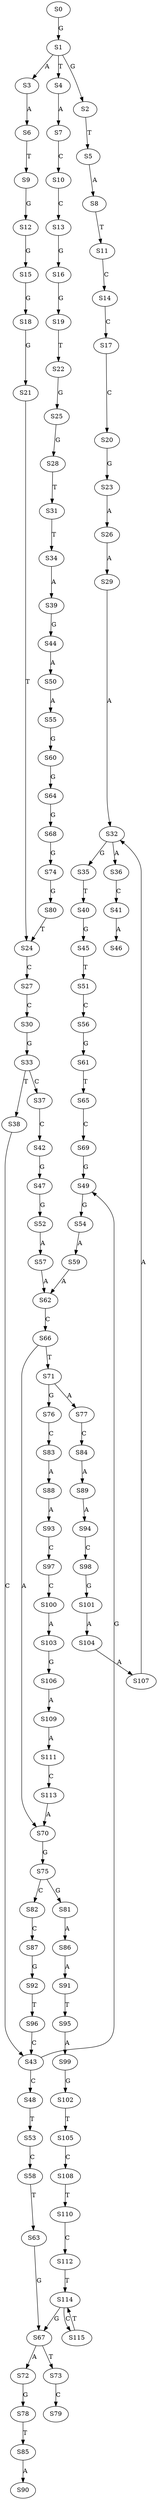 strict digraph  {
	S0 -> S1 [ label = G ];
	S1 -> S2 [ label = G ];
	S1 -> S3 [ label = A ];
	S1 -> S4 [ label = T ];
	S2 -> S5 [ label = T ];
	S3 -> S6 [ label = A ];
	S4 -> S7 [ label = A ];
	S5 -> S8 [ label = A ];
	S6 -> S9 [ label = T ];
	S7 -> S10 [ label = C ];
	S8 -> S11 [ label = T ];
	S9 -> S12 [ label = G ];
	S10 -> S13 [ label = C ];
	S11 -> S14 [ label = C ];
	S12 -> S15 [ label = G ];
	S13 -> S16 [ label = G ];
	S14 -> S17 [ label = C ];
	S15 -> S18 [ label = G ];
	S16 -> S19 [ label = G ];
	S17 -> S20 [ label = C ];
	S18 -> S21 [ label = G ];
	S19 -> S22 [ label = T ];
	S20 -> S23 [ label = G ];
	S21 -> S24 [ label = T ];
	S22 -> S25 [ label = G ];
	S23 -> S26 [ label = A ];
	S24 -> S27 [ label = C ];
	S25 -> S28 [ label = G ];
	S26 -> S29 [ label = A ];
	S27 -> S30 [ label = C ];
	S28 -> S31 [ label = T ];
	S29 -> S32 [ label = A ];
	S30 -> S33 [ label = G ];
	S31 -> S34 [ label = T ];
	S32 -> S35 [ label = G ];
	S32 -> S36 [ label = A ];
	S33 -> S37 [ label = C ];
	S33 -> S38 [ label = T ];
	S34 -> S39 [ label = A ];
	S35 -> S40 [ label = T ];
	S36 -> S41 [ label = C ];
	S37 -> S42 [ label = C ];
	S38 -> S43 [ label = C ];
	S39 -> S44 [ label = G ];
	S40 -> S45 [ label = G ];
	S41 -> S46 [ label = A ];
	S42 -> S47 [ label = G ];
	S43 -> S48 [ label = C ];
	S43 -> S49 [ label = G ];
	S44 -> S50 [ label = A ];
	S45 -> S51 [ label = T ];
	S47 -> S52 [ label = G ];
	S48 -> S53 [ label = T ];
	S49 -> S54 [ label = G ];
	S50 -> S55 [ label = A ];
	S51 -> S56 [ label = C ];
	S52 -> S57 [ label = A ];
	S53 -> S58 [ label = C ];
	S54 -> S59 [ label = A ];
	S55 -> S60 [ label = G ];
	S56 -> S61 [ label = G ];
	S57 -> S62 [ label = A ];
	S58 -> S63 [ label = T ];
	S59 -> S62 [ label = A ];
	S60 -> S64 [ label = G ];
	S61 -> S65 [ label = T ];
	S62 -> S66 [ label = C ];
	S63 -> S67 [ label = G ];
	S64 -> S68 [ label = G ];
	S65 -> S69 [ label = C ];
	S66 -> S70 [ label = A ];
	S66 -> S71 [ label = T ];
	S67 -> S72 [ label = A ];
	S67 -> S73 [ label = T ];
	S68 -> S74 [ label = G ];
	S69 -> S49 [ label = G ];
	S70 -> S75 [ label = G ];
	S71 -> S76 [ label = G ];
	S71 -> S77 [ label = A ];
	S72 -> S78 [ label = G ];
	S73 -> S79 [ label = C ];
	S74 -> S80 [ label = G ];
	S75 -> S81 [ label = G ];
	S75 -> S82 [ label = C ];
	S76 -> S83 [ label = C ];
	S77 -> S84 [ label = C ];
	S78 -> S85 [ label = T ];
	S80 -> S24 [ label = T ];
	S81 -> S86 [ label = A ];
	S82 -> S87 [ label = C ];
	S83 -> S88 [ label = A ];
	S84 -> S89 [ label = A ];
	S85 -> S90 [ label = A ];
	S86 -> S91 [ label = A ];
	S87 -> S92 [ label = G ];
	S88 -> S93 [ label = A ];
	S89 -> S94 [ label = A ];
	S91 -> S95 [ label = T ];
	S92 -> S96 [ label = T ];
	S93 -> S97 [ label = C ];
	S94 -> S98 [ label = C ];
	S95 -> S99 [ label = A ];
	S96 -> S43 [ label = C ];
	S97 -> S100 [ label = C ];
	S98 -> S101 [ label = G ];
	S99 -> S102 [ label = G ];
	S100 -> S103 [ label = A ];
	S101 -> S104 [ label = A ];
	S102 -> S105 [ label = T ];
	S103 -> S106 [ label = G ];
	S104 -> S107 [ label = A ];
	S105 -> S108 [ label = C ];
	S106 -> S109 [ label = A ];
	S107 -> S32 [ label = A ];
	S108 -> S110 [ label = T ];
	S109 -> S111 [ label = A ];
	S110 -> S112 [ label = C ];
	S111 -> S113 [ label = C ];
	S112 -> S114 [ label = T ];
	S113 -> S70 [ label = A ];
	S114 -> S67 [ label = G ];
	S114 -> S115 [ label = C ];
	S115 -> S114 [ label = T ];
}

